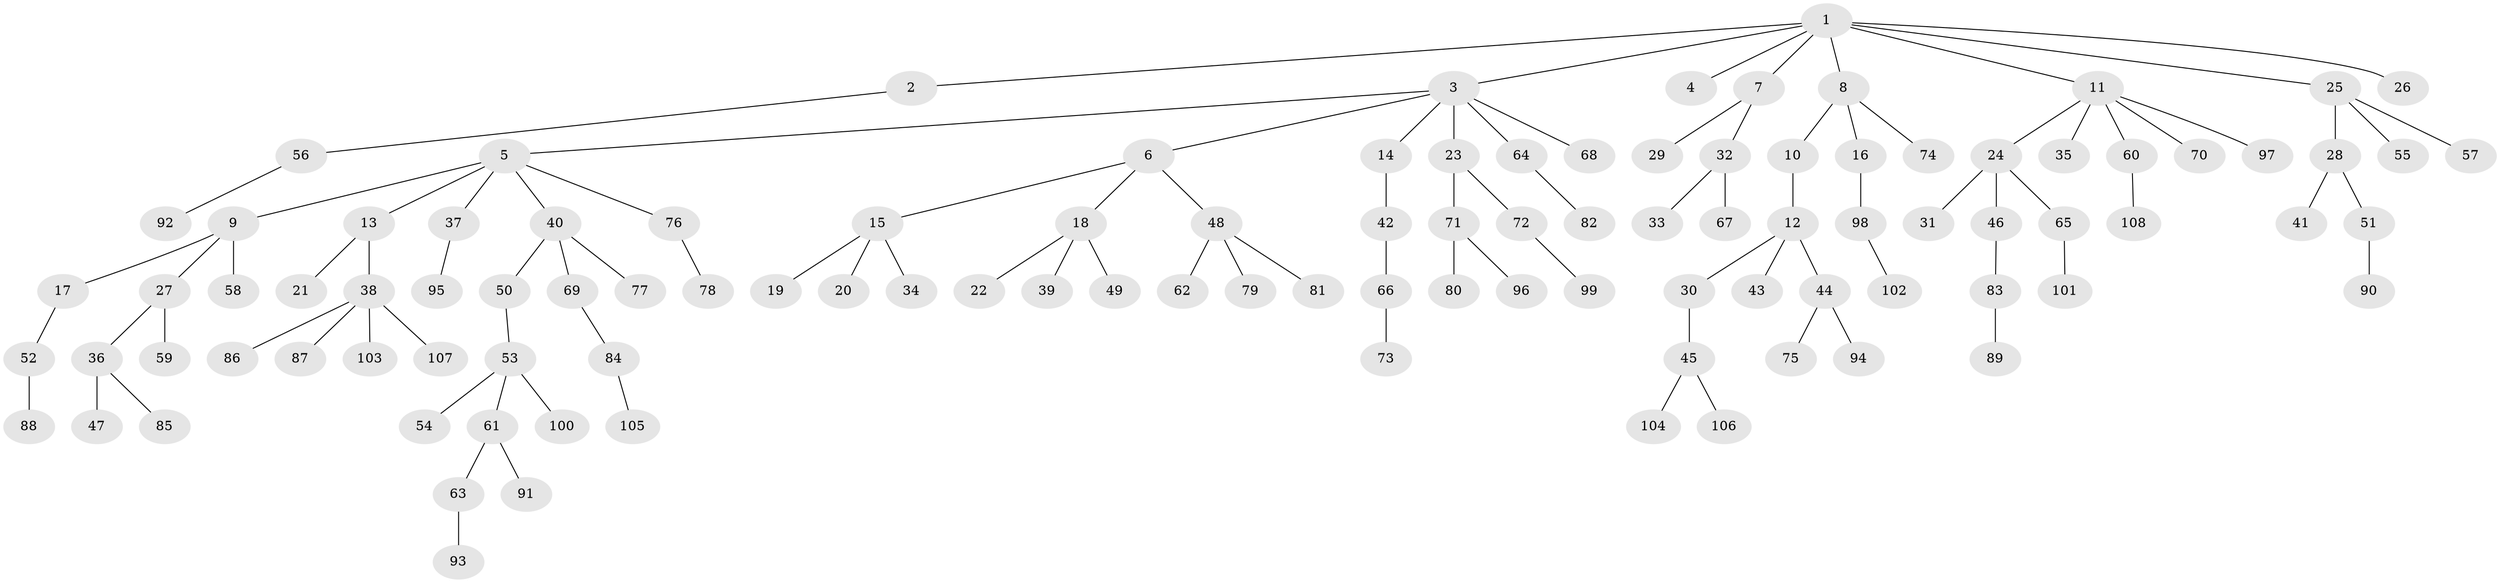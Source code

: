 // coarse degree distribution, {2: 0.20930232558139536, 1: 0.7674418604651163, 33: 0.023255813953488372}
// Generated by graph-tools (version 1.1) at 2025/55/03/04/25 21:55:52]
// undirected, 108 vertices, 107 edges
graph export_dot {
graph [start="1"]
  node [color=gray90,style=filled];
  1;
  2;
  3;
  4;
  5;
  6;
  7;
  8;
  9;
  10;
  11;
  12;
  13;
  14;
  15;
  16;
  17;
  18;
  19;
  20;
  21;
  22;
  23;
  24;
  25;
  26;
  27;
  28;
  29;
  30;
  31;
  32;
  33;
  34;
  35;
  36;
  37;
  38;
  39;
  40;
  41;
  42;
  43;
  44;
  45;
  46;
  47;
  48;
  49;
  50;
  51;
  52;
  53;
  54;
  55;
  56;
  57;
  58;
  59;
  60;
  61;
  62;
  63;
  64;
  65;
  66;
  67;
  68;
  69;
  70;
  71;
  72;
  73;
  74;
  75;
  76;
  77;
  78;
  79;
  80;
  81;
  82;
  83;
  84;
  85;
  86;
  87;
  88;
  89;
  90;
  91;
  92;
  93;
  94;
  95;
  96;
  97;
  98;
  99;
  100;
  101;
  102;
  103;
  104;
  105;
  106;
  107;
  108;
  1 -- 2;
  1 -- 3;
  1 -- 4;
  1 -- 7;
  1 -- 8;
  1 -- 11;
  1 -- 25;
  1 -- 26;
  2 -- 56;
  3 -- 5;
  3 -- 6;
  3 -- 14;
  3 -- 23;
  3 -- 64;
  3 -- 68;
  5 -- 9;
  5 -- 13;
  5 -- 37;
  5 -- 40;
  5 -- 76;
  6 -- 15;
  6 -- 18;
  6 -- 48;
  7 -- 29;
  7 -- 32;
  8 -- 10;
  8 -- 16;
  8 -- 74;
  9 -- 17;
  9 -- 27;
  9 -- 58;
  10 -- 12;
  11 -- 24;
  11 -- 35;
  11 -- 60;
  11 -- 70;
  11 -- 97;
  12 -- 30;
  12 -- 43;
  12 -- 44;
  13 -- 21;
  13 -- 38;
  14 -- 42;
  15 -- 19;
  15 -- 20;
  15 -- 34;
  16 -- 98;
  17 -- 52;
  18 -- 22;
  18 -- 39;
  18 -- 49;
  23 -- 71;
  23 -- 72;
  24 -- 31;
  24 -- 46;
  24 -- 65;
  25 -- 28;
  25 -- 55;
  25 -- 57;
  27 -- 36;
  27 -- 59;
  28 -- 41;
  28 -- 51;
  30 -- 45;
  32 -- 33;
  32 -- 67;
  36 -- 47;
  36 -- 85;
  37 -- 95;
  38 -- 86;
  38 -- 87;
  38 -- 103;
  38 -- 107;
  40 -- 50;
  40 -- 69;
  40 -- 77;
  42 -- 66;
  44 -- 75;
  44 -- 94;
  45 -- 104;
  45 -- 106;
  46 -- 83;
  48 -- 62;
  48 -- 79;
  48 -- 81;
  50 -- 53;
  51 -- 90;
  52 -- 88;
  53 -- 54;
  53 -- 61;
  53 -- 100;
  56 -- 92;
  60 -- 108;
  61 -- 63;
  61 -- 91;
  63 -- 93;
  64 -- 82;
  65 -- 101;
  66 -- 73;
  69 -- 84;
  71 -- 80;
  71 -- 96;
  72 -- 99;
  76 -- 78;
  83 -- 89;
  84 -- 105;
  98 -- 102;
}
